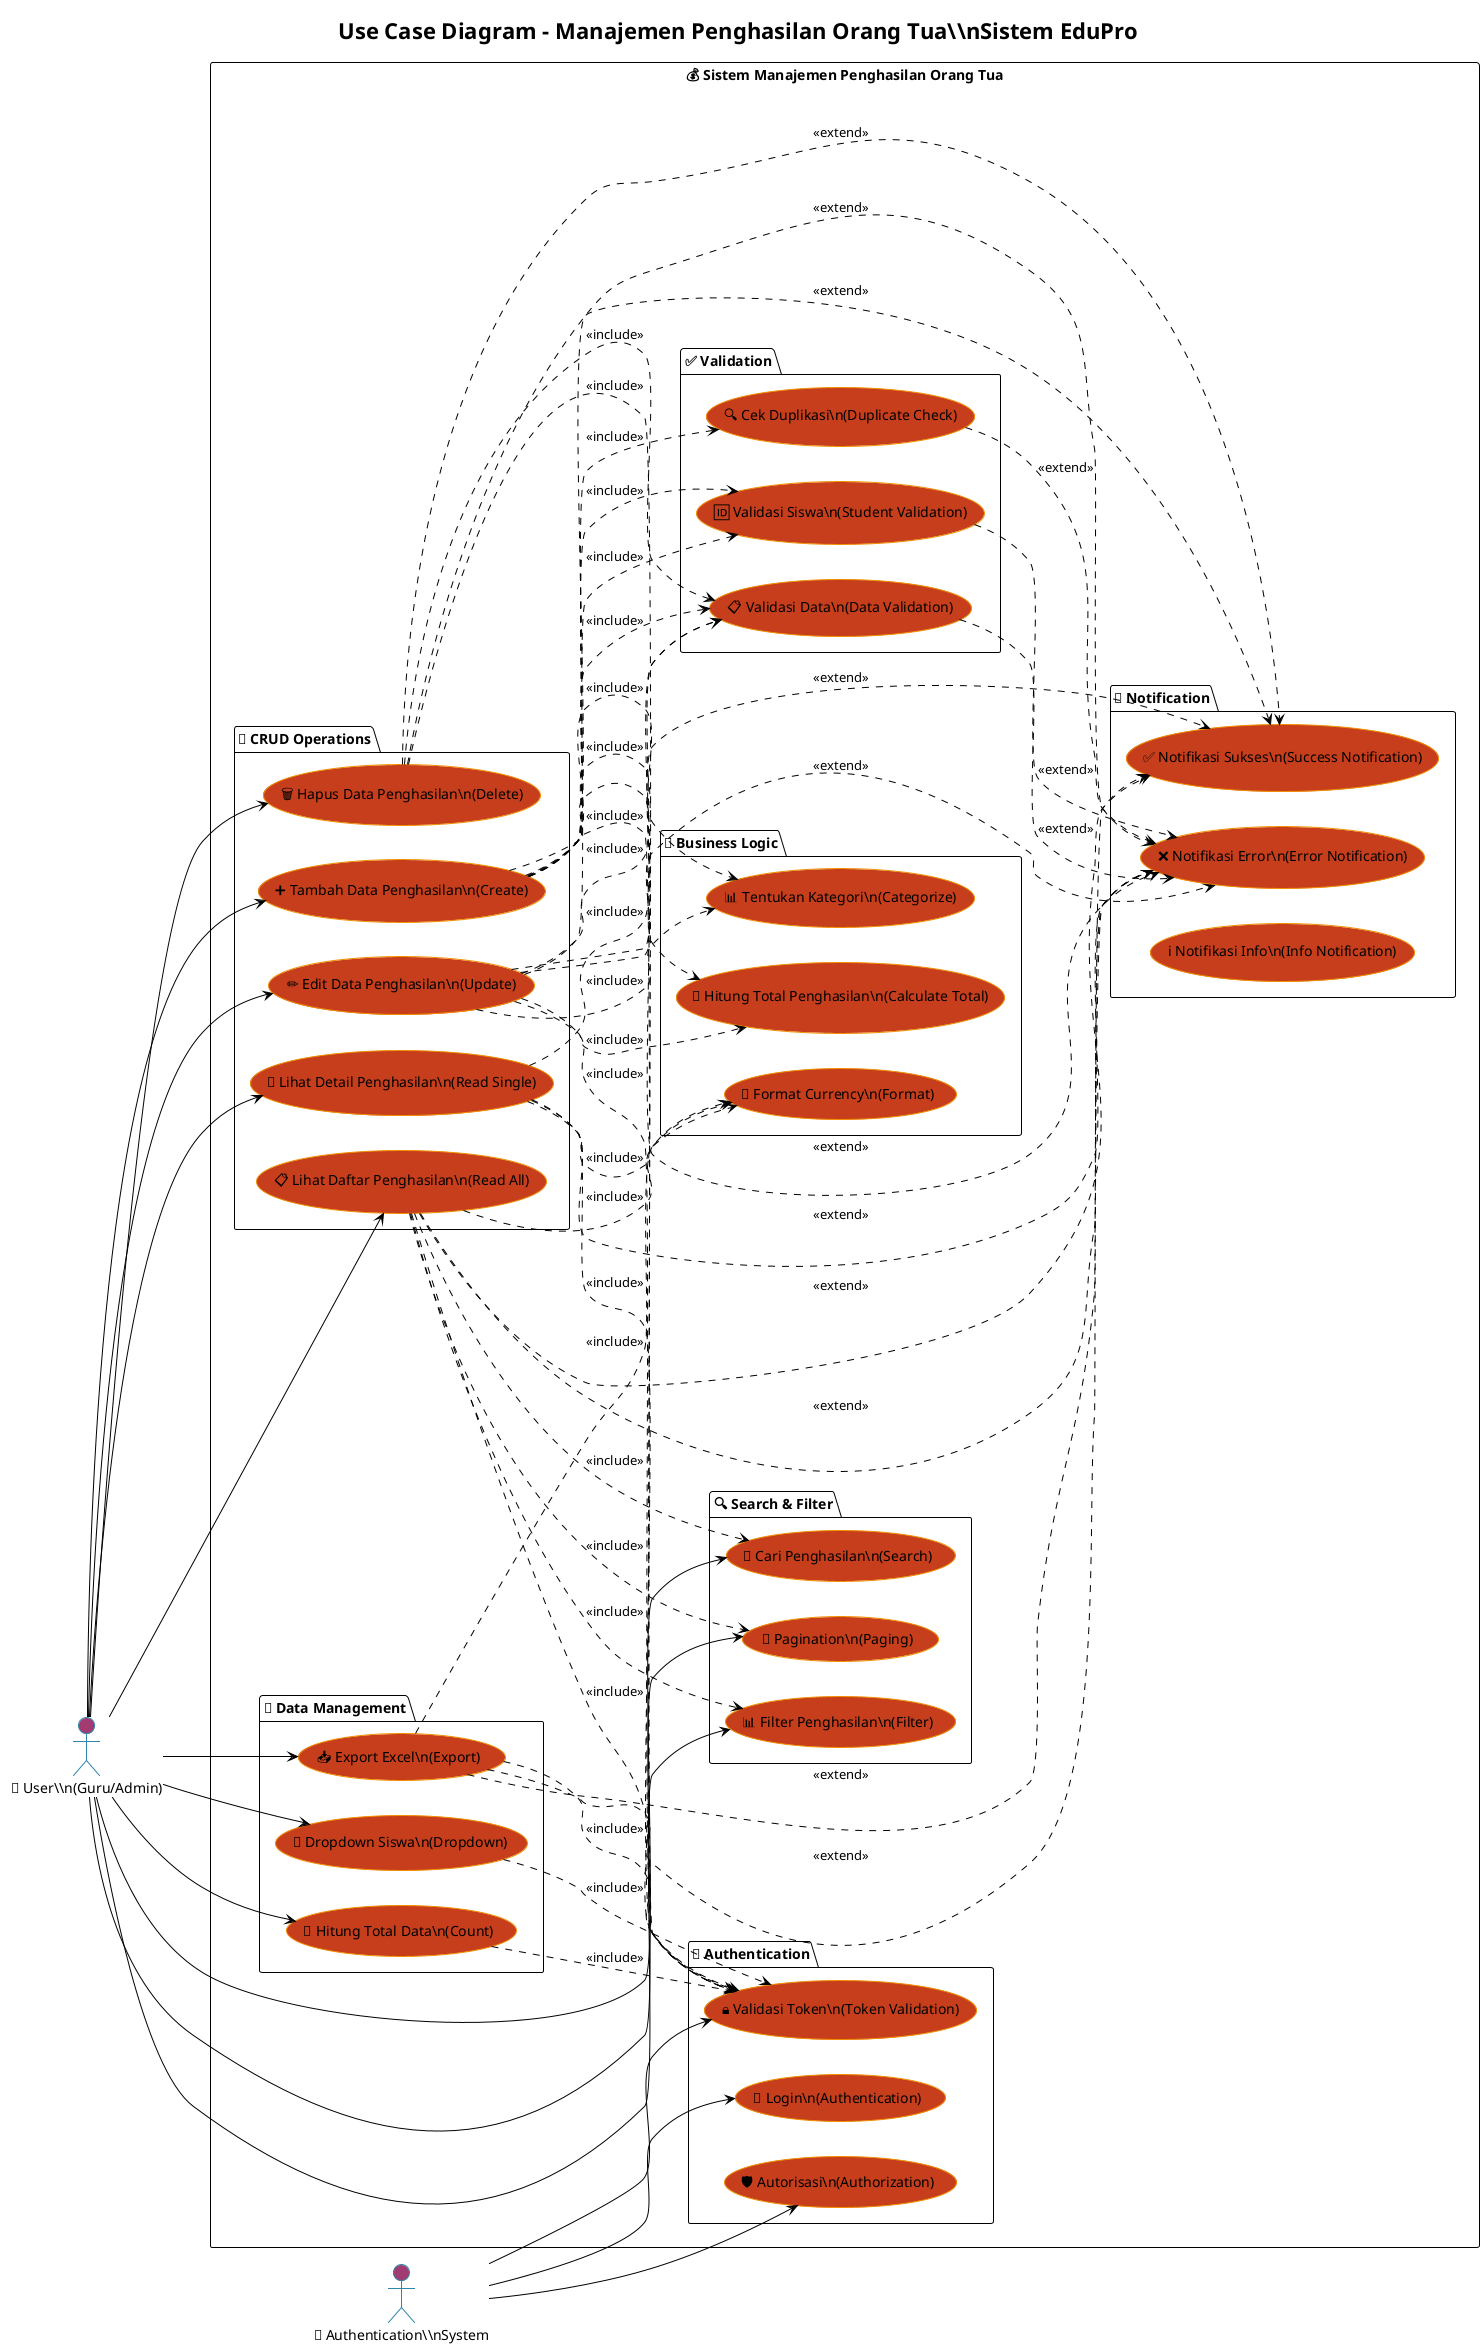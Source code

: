 @startuml Use_Case_Diagram_Manajemen_Penghasilan
!theme plain
skinparam backgroundColor #FFFFFF
skinparam actorBorderColor #2E86AB
skinparam actorBackgroundColor #A23B72
skinparam usecaseBorderColor #F18F01
skinparam usecaseBackgroundColor #C73E1D

title Use Case Diagram - Manajemen Penghasilan Orang Tua\\\\nSistem EduPro

left to right direction

' Actors
actor "👤 User\\\\n(Guru/Admin)" as User
actor "🔐 Authentication\\\\nSystem" as Auth

' System Boundary
rectangle "💰 Sistem Manajemen Penghasilan Orang Tua" {
    
    ' Core CRUD Operations
    package "🔄 CRUD Operations" {
        usecase "➕ Tambah Data Penghasilan\\\\n(Create)" as UC1
        usecase "📋 Lihat Daftar Penghasilan\\\\n(Read All)" as UC2
        usecase "👤 Lihat Detail Penghasilan\\\\n(Read Single)" as UC3
        usecase "✏️ Edit Data Penghasilan\\\\n(Update)" as UC4
        usecase "🗑️ Hapus Data Penghasilan\\\\n(Delete)" as UC5
    }
    
    ' Search & Filter Operations
    package "🔍 Search & Filter" {
        usecase "🔎 Cari Penghasilan\\\\n(Search)" as UC6
        usecase "📊 Filter Penghasilan\\\\n(Filter)" as UC7
        usecase "📄 Pagination\\\\n(Paging)" as UC8
    }
    
    ' Data Management Operations
    package "📁 Data Management" {
        usecase "📥 Export Excel\\\\n(Export)" as UC9
        usecase "🔢 Hitung Total Data\\\\n(Count)" as UC10
        usecase "📝 Dropdown Siswa\\\\n(Dropdown)" as UC11
    }
    
    ' Business Logic Operations
    package "💼 Business Logic" {
        usecase "🧮 Hitung Total Penghasilan\\\\n(Calculate Total)" as UC12
        usecase "📊 Tentukan Kategori\\\\n(Categorize)" as UC13
        usecase "💱 Format Currency\\\\n(Format)" as UC14
    }
    
    ' Validation Operations
    package "✅ Validation" {
        usecase "🆔 Validasi Siswa\\\\n(Student Validation)" as UC15
        usecase "📋 Validasi Data\\\\n(Data Validation)" as UC16
        usecase "🔍 Cek Duplikasi\\\\n(Duplicate Check)" as UC17
    }
    
    ' Authentication Operations
    package "🔐 Authentication" {
        usecase "🔑 Login\\\\n(Authentication)" as UC18
        usecase "🛡️ Autorisasi\\\\n(Authorization)" as UC19
        usecase "🔒 Validasi Token\\\\n(Token Validation)" as UC20
    }
    
    ' Notification Operations
    package "🔔 Notification" {
        usecase "✅ Notifikasi Sukses\\\\n(Success Notification)" as UC21
        usecase "❌ Notifikasi Error\\\\n(Error Notification)" as UC22
        usecase "ℹ️ Notifikasi Info\\\\n(Info Notification)" as UC23
    }
}

' User Relationships
User --> UC1
User --> UC2
User --> UC3
User --> UC4
User --> UC5
User --> UC6
User --> UC7
User --> UC8
User --> UC9
User --> UC10
User --> UC11

' Authentication System Relationships
Auth --> UC18
Auth --> UC19
Auth --> UC20

' Include Relationships
UC1 ..> UC15 : <<include>>
UC1 ..> UC16 : <<include>>
UC1 ..> UC17 : <<include>>
UC1 ..> UC12 : <<include>>
UC1 ..> UC13 : <<include>>
UC1 ..> UC20 : <<include>>

UC2 ..> UC20 : <<include>>
UC2 ..> UC6 : <<include>>
UC2 ..> UC7 : <<include>>
UC2 ..> UC8 : <<include>>
UC2 ..> UC14 : <<include>>

UC3 ..> UC20 : <<include>>
UC3 ..> UC16 : <<include>>
UC3 ..> UC14 : <<include>>

UC4 ..> UC20 : <<include>>
UC4 ..> UC15 : <<include>>
UC4 ..> UC16 : <<include>>
UC4 ..> UC12 : <<include>>
UC4 ..> UC13 : <<include>>

UC5 ..> UC20 : <<include>>
UC5 ..> UC16 : <<include>>

UC9 ..> UC20 : <<include>>
UC9 ..> UC14 : <<include>>

UC10 ..> UC20 : <<include>>
UC11 ..> UC20 : <<include>>

' Extend Relationships
UC1 ..> UC21 : <<extend>>
UC1 ..> UC22 : <<extend>>
UC2 ..> UC21 : <<extend>>
UC2 ..> UC22 : <<extend>>
UC3 ..> UC22 : <<extend>>
UC4 ..> UC21 : <<extend>>
UC4 ..> UC22 : <<extend>>
UC5 ..> UC21 : <<extend>>
UC5 ..> UC22 : <<extend>>
UC9 ..> UC21 : <<extend>>
UC9 ..> UC22 : <<extend>>
UC15 ..> UC22 : <<extend>>
UC16 ..> UC22 : <<extend>>
UC17 ..> UC22 : <<extend>>

@enduml 